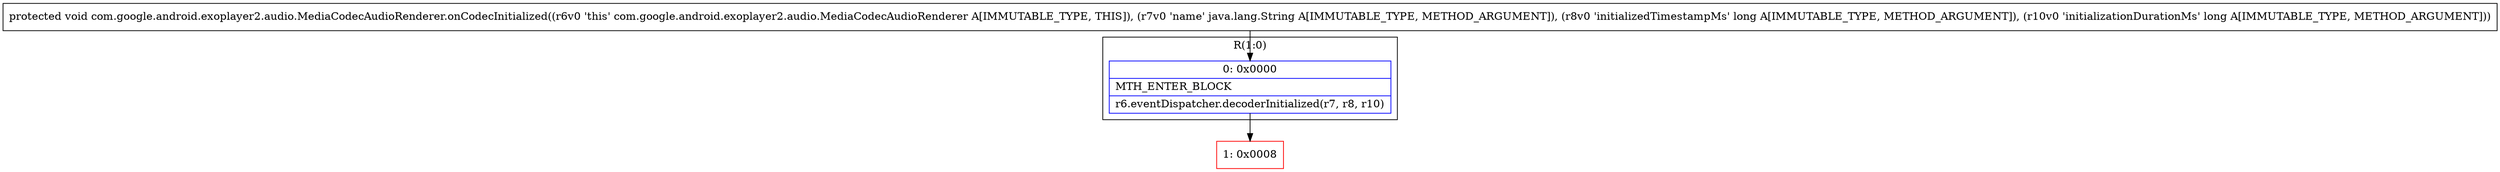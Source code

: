 digraph "CFG forcom.google.android.exoplayer2.audio.MediaCodecAudioRenderer.onCodecInitialized(Ljava\/lang\/String;JJ)V" {
subgraph cluster_Region_2117183391 {
label = "R(1:0)";
node [shape=record,color=blue];
Node_0 [shape=record,label="{0\:\ 0x0000|MTH_ENTER_BLOCK\l|r6.eventDispatcher.decoderInitialized(r7, r8, r10)\l}"];
}
Node_1 [shape=record,color=red,label="{1\:\ 0x0008}"];
MethodNode[shape=record,label="{protected void com.google.android.exoplayer2.audio.MediaCodecAudioRenderer.onCodecInitialized((r6v0 'this' com.google.android.exoplayer2.audio.MediaCodecAudioRenderer A[IMMUTABLE_TYPE, THIS]), (r7v0 'name' java.lang.String A[IMMUTABLE_TYPE, METHOD_ARGUMENT]), (r8v0 'initializedTimestampMs' long A[IMMUTABLE_TYPE, METHOD_ARGUMENT]), (r10v0 'initializationDurationMs' long A[IMMUTABLE_TYPE, METHOD_ARGUMENT])) }"];
MethodNode -> Node_0;
Node_0 -> Node_1;
}

